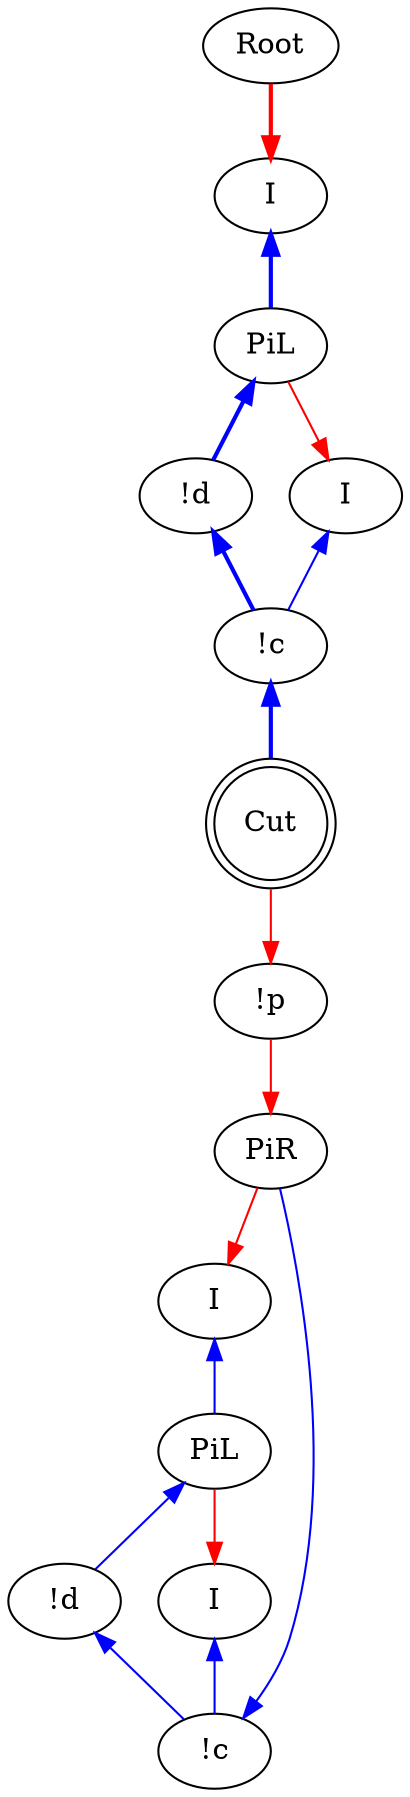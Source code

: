 digraph {
"Root0" [label="Root"]
"!c0" [label="!c"]
"!d0" [label="!d"]
"PiL0" [label="PiL"]
"I0" [label="I"]
"!p0" [label="!p"]
"PiR0" [label="PiR"]
"!c1" [label="!c"]
"!d1" [label="!d"]
"PiL1" [label="PiL"]
"I1" [label="I"]
"I2" [label="I"]
"Cut0" [label="Cut",shape=doublecircle]
"I3" [label="I"]
"Cut0" -> "!p0"[color=red,tooltip="fp"]
"!p0" -> "PiR0"[color=red,tooltip="o2"]
"Root0" -> "I3"[color=red,tooltip="ret",penwidth=2]
"I3" -> "PiL0"[color=blue,tooltip="ret_o1l",penwidth=2,dir=back]
"PiR0" -> "I2"[color=red,tooltip="ret_o2"]
"I2" -> "PiL1"[color=blue,tooltip="ret_o2l",dir=back]
"I0" -> "!c0"[color=blue,tooltip="x1_o1",dir=back]
"PiL0" -> "I0"[color=red,tooltip="x1_o1r"]
"I1" -> "!c1"[color=blue,tooltip="x1_o2",dir=back]
"PiL1" -> "I1"[color=red,tooltip="x1_o2r"]
"!d0" -> "!c0"[color=blue,tooltip="x2_o1",penwidth=2,dir=back]
"!d1" -> "!c1"[color=blue,tooltip="x2_o2",dir=back]
"PiL0" -> "!d0"[color=blue,tooltip="x2i_o1",penwidth=2,dir=back]
"PiL1" -> "!d1"[color=blue,tooltip="x2i_o2",dir=back]
"!c0" -> "Cut0"[color=blue,tooltip="x_o1",penwidth=2,dir=back]
"!c1" -> "PiR0"[color=blue,tooltip="x_o2",dir=back]
}
